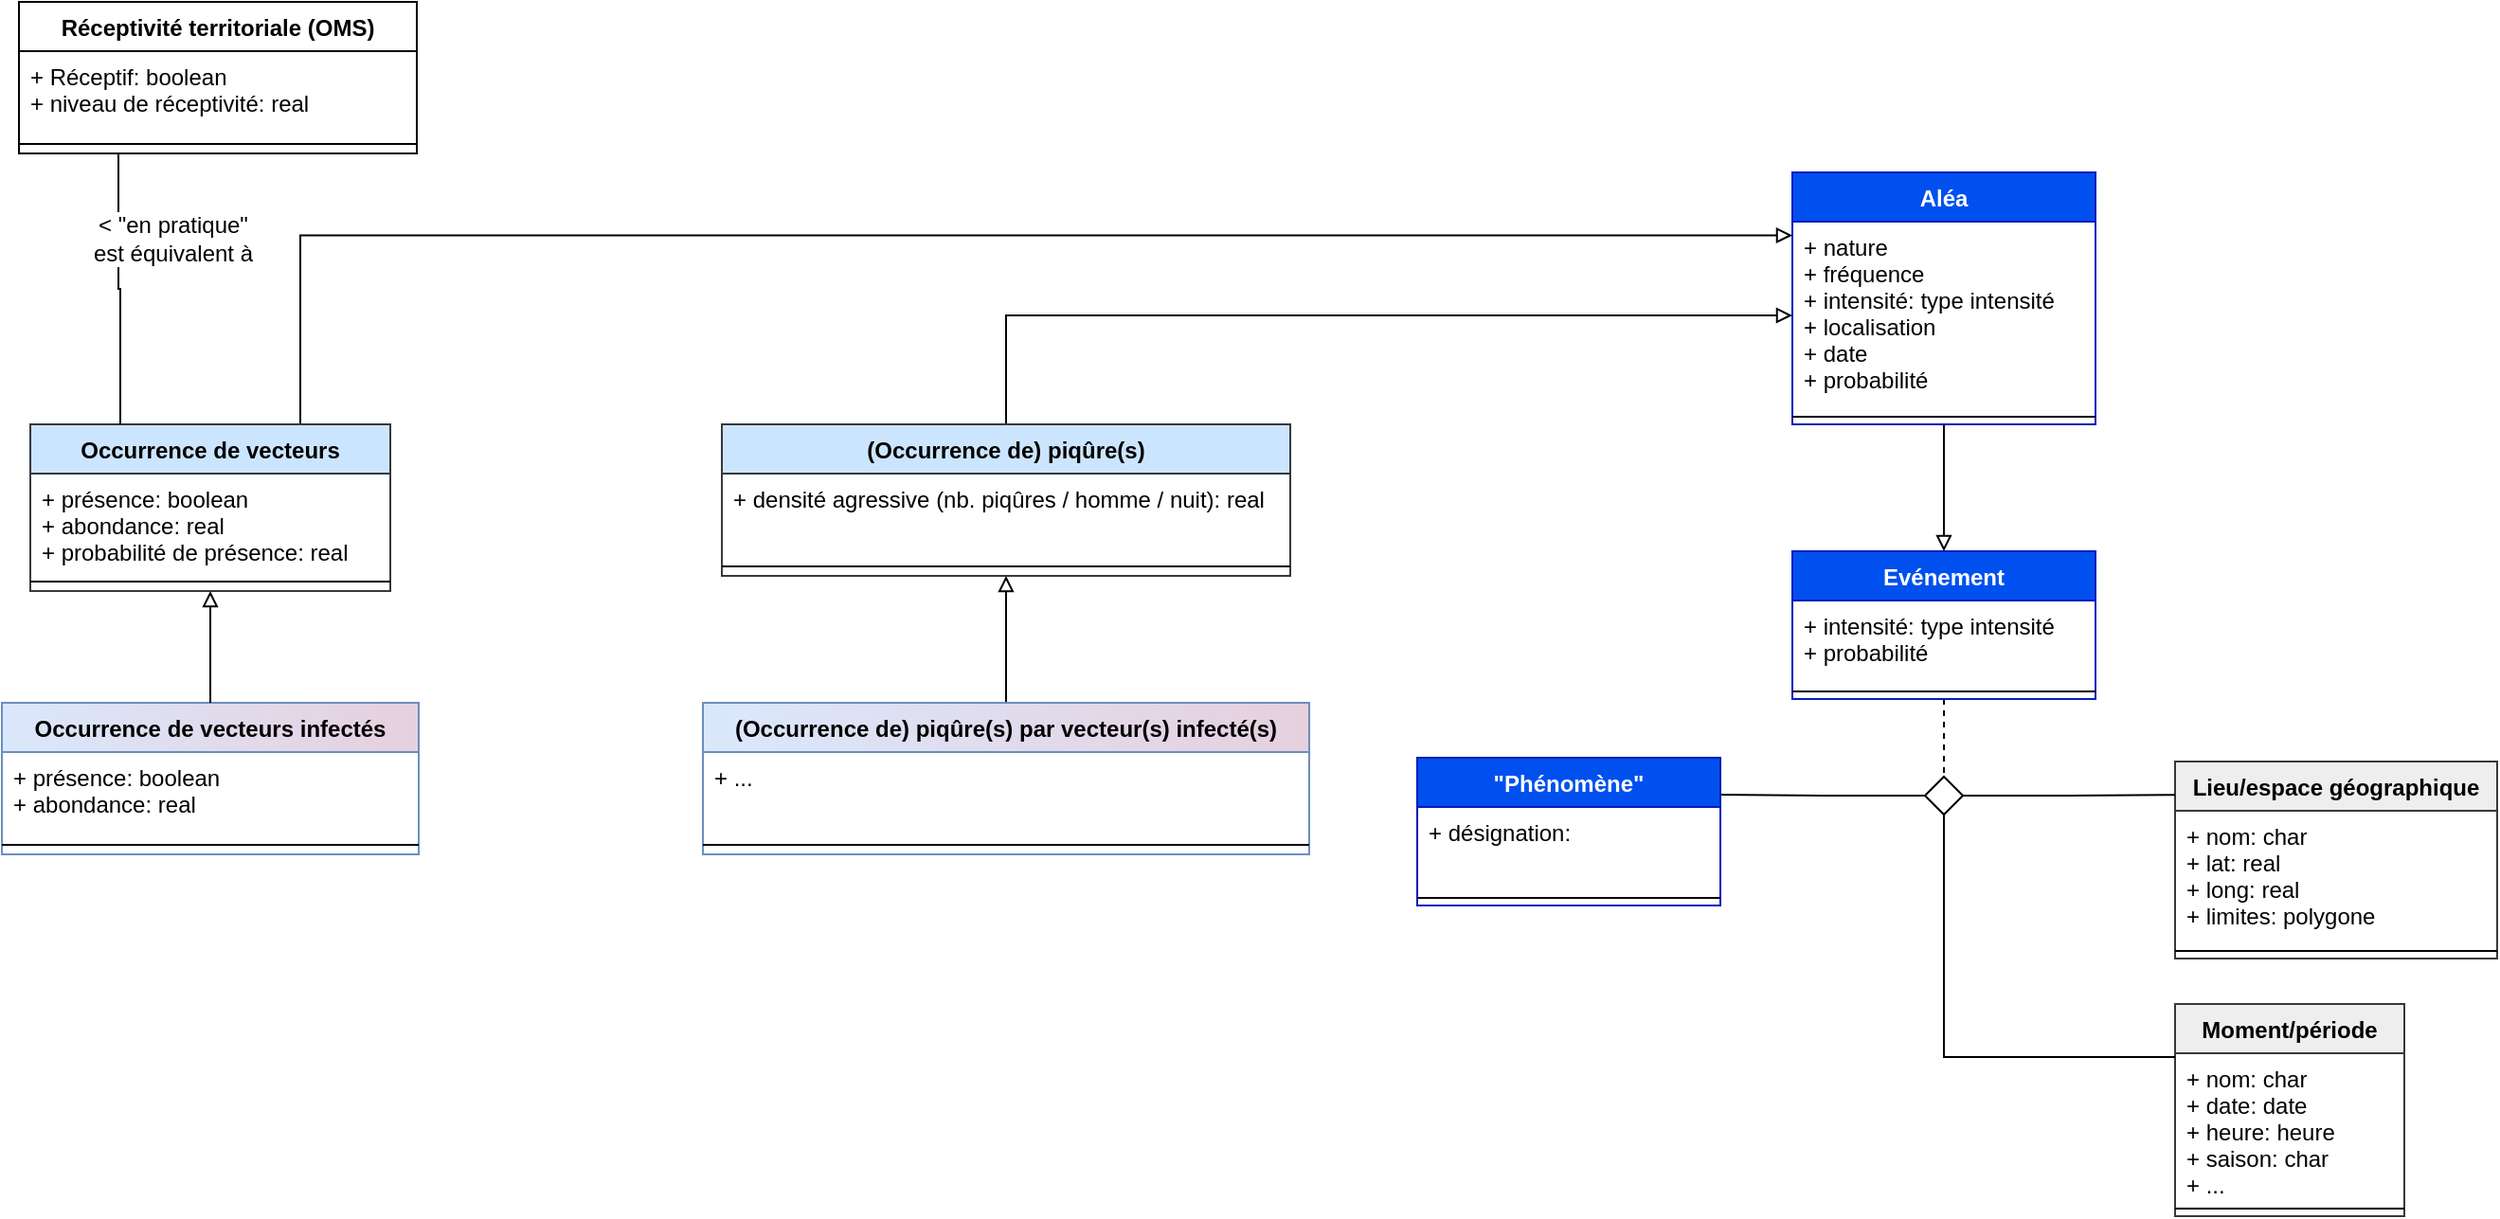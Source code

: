<mxfile version="21.4.0" type="github">
  <diagram name="Page-1" id="FIvBdgfq9ycOvnHmZ2SL">
    <mxGraphModel dx="2780" dy="1151" grid="1" gridSize="10" guides="1" tooltips="1" connect="1" arrows="1" fold="1" page="1" pageScale="1" pageWidth="827" pageHeight="1169" math="0" shadow="0">
      <root>
        <mxCell id="0" />
        <mxCell id="1" parent="0" />
        <mxCell id="Oas6D64xn_ZSXrLgNk8P-53" style="edgeStyle=orthogonalEdgeStyle;rounded=0;orthogonalLoop=1;jettySize=auto;html=1;exitX=0.5;exitY=1;exitDx=0;exitDy=0;entryX=0.5;entryY=0;entryDx=0;entryDy=0;endArrow=block;endFill=0;" edge="1" parent="1" source="Oas6D64xn_ZSXrLgNk8P-54" target="Oas6D64xn_ZSXrLgNk8P-99">
          <mxGeometry relative="1" as="geometry" />
        </mxCell>
        <mxCell id="Oas6D64xn_ZSXrLgNk8P-54" value="Aléa" style="swimlane;fontStyle=1;align=center;verticalAlign=top;childLayout=stackLayout;horizontal=1;startSize=26;horizontalStack=0;resizeParent=1;resizeParentMax=0;resizeLast=0;collapsible=1;marginBottom=0;fillColor=#0050ef;strokeColor=#001DBC;fontColor=#ffffff;" vertex="1" parent="1">
          <mxGeometry x="348" y="350" width="160" height="133" as="geometry" />
        </mxCell>
        <mxCell id="Oas6D64xn_ZSXrLgNk8P-55" value="+ nature&#xa;+ fréquence&#xa;+ intensité: type intensité&#xa;+ localisation&#xa;+ date&#xa;+ probabilité" style="text;strokeColor=none;fillColor=none;align=left;verticalAlign=top;spacingLeft=4;spacingRight=4;overflow=hidden;rotatable=0;points=[[0,0.5],[1,0.5]];portConstraint=eastwest;" vertex="1" parent="Oas6D64xn_ZSXrLgNk8P-54">
          <mxGeometry y="26" width="160" height="99" as="geometry" />
        </mxCell>
        <mxCell id="Oas6D64xn_ZSXrLgNk8P-56" value="" style="line;strokeWidth=1;fillColor=none;align=left;verticalAlign=middle;spacingTop=-1;spacingLeft=3;spacingRight=3;rotatable=0;labelPosition=right;points=[];portConstraint=eastwest;" vertex="1" parent="Oas6D64xn_ZSXrLgNk8P-54">
          <mxGeometry y="125" width="160" height="8" as="geometry" />
        </mxCell>
        <mxCell id="Oas6D64xn_ZSXrLgNk8P-64" style="edgeStyle=orthogonalEdgeStyle;rounded=0;orthogonalLoop=1;jettySize=auto;html=1;exitX=0.75;exitY=0;exitDx=0;exitDy=0;entryX=0;entryY=0.25;entryDx=0;entryDy=0;endArrow=block;endFill=0;" edge="1" parent="1" source="Oas6D64xn_ZSXrLgNk8P-66" target="Oas6D64xn_ZSXrLgNk8P-54">
          <mxGeometry relative="1" as="geometry">
            <mxPoint x="-5" y="478" as="targetPoint" />
          </mxGeometry>
        </mxCell>
        <mxCell id="Oas6D64xn_ZSXrLgNk8P-65" style="edgeStyle=orthogonalEdgeStyle;rounded=0;orthogonalLoop=1;jettySize=auto;html=1;exitX=0;exitY=0.5;exitDx=0;exitDy=0;entryX=1;entryY=0.25;entryDx=0;entryDy=0;endArrow=none;endFill=0;startArrow=none;" edge="1" parent="1" source="Oas6D64xn_ZSXrLgNk8P-98" target="Oas6D64xn_ZSXrLgNk8P-102">
          <mxGeometry relative="1" as="geometry">
            <mxPoint x="45" y="337" as="targetPoint" />
            <mxPoint x="215" y="1037" as="sourcePoint" />
          </mxGeometry>
        </mxCell>
        <mxCell id="Oas6D64xn_ZSXrLgNk8P-66" value="Occurrence de vecteurs" style="swimlane;fontStyle=1;align=center;verticalAlign=top;childLayout=stackLayout;horizontal=1;startSize=26;horizontalStack=0;resizeParent=1;resizeParentMax=0;resizeLast=0;collapsible=1;marginBottom=0;fillColor=#cce5ff;strokeColor=#36393d;" vertex="1" parent="1">
          <mxGeometry x="-582" y="483" width="190" height="88" as="geometry" />
        </mxCell>
        <mxCell id="Oas6D64xn_ZSXrLgNk8P-67" value="+ présence: boolean&#xa;+ abondance: real&#xa;+ probabilité de présence: real" style="text;strokeColor=none;fillColor=none;align=left;verticalAlign=top;spacingLeft=4;spacingRight=4;overflow=hidden;rotatable=0;points=[[0,0.5],[1,0.5]];portConstraint=eastwest;" vertex="1" parent="Oas6D64xn_ZSXrLgNk8P-66">
          <mxGeometry y="26" width="190" height="52" as="geometry" />
        </mxCell>
        <mxCell id="Oas6D64xn_ZSXrLgNk8P-68" value="" style="line;strokeWidth=1;fillColor=none;align=left;verticalAlign=middle;spacingTop=-1;spacingLeft=3;spacingRight=3;rotatable=0;labelPosition=right;points=[];portConstraint=eastwest;" vertex="1" parent="Oas6D64xn_ZSXrLgNk8P-66">
          <mxGeometry y="78" width="190" height="10" as="geometry" />
        </mxCell>
        <mxCell id="Oas6D64xn_ZSXrLgNk8P-72" value="Lieu/espace géographique" style="swimlane;fontStyle=1;align=center;verticalAlign=top;childLayout=stackLayout;horizontal=1;startSize=26;horizontalStack=0;resizeParent=1;resizeParentMax=0;resizeLast=0;collapsible=1;marginBottom=0;fillColor=#eeeeee;strokeColor=#36393d;" vertex="1" parent="1">
          <mxGeometry x="550" y="661" width="170" height="104" as="geometry">
            <mxRectangle x="600" y="310" width="90" height="26" as="alternateBounds" />
          </mxGeometry>
        </mxCell>
        <mxCell id="Oas6D64xn_ZSXrLgNk8P-73" value="+ nom: char&#xa;+ lat: real&#xa;+ long: real&#xa;+ limites: polygone" style="text;strokeColor=none;fillColor=none;align=left;verticalAlign=top;spacingLeft=4;spacingRight=4;overflow=hidden;rotatable=0;points=[[0,0.5],[1,0.5]];portConstraint=eastwest;" vertex="1" parent="Oas6D64xn_ZSXrLgNk8P-72">
          <mxGeometry y="26" width="170" height="70" as="geometry" />
        </mxCell>
        <mxCell id="Oas6D64xn_ZSXrLgNk8P-74" value="" style="line;strokeWidth=1;fillColor=none;align=left;verticalAlign=middle;spacingTop=-1;spacingLeft=3;spacingRight=3;rotatable=0;labelPosition=right;points=[];portConstraint=eastwest;" vertex="1" parent="Oas6D64xn_ZSXrLgNk8P-72">
          <mxGeometry y="96" width="170" height="8" as="geometry" />
        </mxCell>
        <mxCell id="Oas6D64xn_ZSXrLgNk8P-75" value="Réceptivité territoriale (OMS)" style="swimlane;fontStyle=1;align=center;verticalAlign=top;childLayout=stackLayout;horizontal=1;startSize=26;horizontalStack=0;resizeParent=1;resizeParentMax=0;resizeLast=0;collapsible=1;marginBottom=0;" vertex="1" parent="1">
          <mxGeometry x="-588" y="260" width="210" height="80" as="geometry">
            <mxRectangle x="600" y="310" width="90" height="26" as="alternateBounds" />
          </mxGeometry>
        </mxCell>
        <mxCell id="Oas6D64xn_ZSXrLgNk8P-76" value="+ Réceptif: boolean&#xa;+ niveau de réceptivité: real &#xa;" style="text;strokeColor=none;fillColor=none;align=left;verticalAlign=top;spacingLeft=4;spacingRight=4;overflow=hidden;rotatable=0;points=[[0,0.5],[1,0.5]];portConstraint=eastwest;" vertex="1" parent="Oas6D64xn_ZSXrLgNk8P-75">
          <mxGeometry y="26" width="210" height="44" as="geometry" />
        </mxCell>
        <mxCell id="Oas6D64xn_ZSXrLgNk8P-77" value="" style="line;strokeWidth=1;fillColor=none;align=left;verticalAlign=middle;spacingTop=-1;spacingLeft=3;spacingRight=3;rotatable=0;labelPosition=right;points=[];portConstraint=eastwest;" vertex="1" parent="Oas6D64xn_ZSXrLgNk8P-75">
          <mxGeometry y="70" width="210" height="10" as="geometry" />
        </mxCell>
        <mxCell id="Oas6D64xn_ZSXrLgNk8P-79" style="edgeStyle=orthogonalEdgeStyle;rounded=0;orthogonalLoop=1;jettySize=auto;html=1;entryX=0.25;entryY=0;entryDx=0;entryDy=0;fontFamily=Helvetica;fontSize=12;endArrow=none;endFill=0;exitX=0.25;exitY=1;exitDx=0;exitDy=0;" edge="1" parent="1" source="Oas6D64xn_ZSXrLgNk8P-75" target="Oas6D64xn_ZSXrLgNk8P-66">
          <mxGeometry relative="1" as="geometry" />
        </mxCell>
        <mxCell id="Oas6D64xn_ZSXrLgNk8P-80" value="&amp;lt; &quot;en pratique&quot;&lt;br&gt;est équivalent à" style="edgeLabel;html=1;align=center;verticalAlign=middle;resizable=0;points=[];fontSize=12;fontFamily=Helvetica;" vertex="1" connectable="0" parent="Oas6D64xn_ZSXrLgNk8P-79">
          <mxGeometry x="-0.379" relative="1" as="geometry">
            <mxPoint x="28" as="offset" />
          </mxGeometry>
        </mxCell>
        <mxCell id="Oas6D64xn_ZSXrLgNk8P-81" value="Occurrence de vecteurs infectés" style="swimlane;fontStyle=1;align=center;verticalAlign=top;childLayout=stackLayout;horizontal=1;startSize=26;horizontalStack=0;resizeParent=1;resizeParentMax=0;resizeLast=0;collapsible=1;marginBottom=0;fillColor=#dae8fc;strokeColor=#6c8ebf;gradientDirection=east;gradientColor=#E6D0DE;" vertex="1" parent="1">
          <mxGeometry x="-597" y="630" width="220" height="80" as="geometry" />
        </mxCell>
        <mxCell id="Oas6D64xn_ZSXrLgNk8P-82" value="+ présence: boolean&#xa;+ abondance: real" style="text;strokeColor=none;fillColor=none;align=left;verticalAlign=top;spacingLeft=4;spacingRight=4;overflow=hidden;rotatable=0;points=[[0,0.5],[1,0.5]];portConstraint=eastwest;" vertex="1" parent="Oas6D64xn_ZSXrLgNk8P-81">
          <mxGeometry y="26" width="220" height="44" as="geometry" />
        </mxCell>
        <mxCell id="Oas6D64xn_ZSXrLgNk8P-83" value="" style="line;strokeWidth=1;fillColor=none;align=left;verticalAlign=middle;spacingTop=-1;spacingLeft=3;spacingRight=3;rotatable=0;labelPosition=right;points=[];portConstraint=eastwest;" vertex="1" parent="Oas6D64xn_ZSXrLgNk8P-81">
          <mxGeometry y="70" width="220" height="10" as="geometry" />
        </mxCell>
        <mxCell id="Oas6D64xn_ZSXrLgNk8P-84" value="Moment/période" style="swimlane;fontStyle=1;align=center;verticalAlign=top;childLayout=stackLayout;horizontal=1;startSize=26;horizontalStack=0;resizeParent=1;resizeParentMax=0;resizeLast=0;collapsible=1;marginBottom=0;fillColor=#eeeeee;strokeColor=#36393d;" vertex="1" parent="1">
          <mxGeometry x="550" y="789" width="121" height="112" as="geometry">
            <mxRectangle x="600" y="310" width="90" height="26" as="alternateBounds" />
          </mxGeometry>
        </mxCell>
        <mxCell id="Oas6D64xn_ZSXrLgNk8P-85" value="+ nom: char&#xa;+ date: date&#xa;+ heure: heure&#xa;+ saison: char&#xa;+ ..." style="text;strokeColor=none;fillColor=none;align=left;verticalAlign=top;spacingLeft=4;spacingRight=4;overflow=hidden;rotatable=0;points=[[0,0.5],[1,0.5]];portConstraint=eastwest;" vertex="1" parent="Oas6D64xn_ZSXrLgNk8P-84">
          <mxGeometry y="26" width="121" height="78" as="geometry" />
        </mxCell>
        <mxCell id="Oas6D64xn_ZSXrLgNk8P-86" value="" style="line;strokeWidth=1;fillColor=none;align=left;verticalAlign=middle;spacingTop=-1;spacingLeft=3;spacingRight=3;rotatable=0;labelPosition=right;points=[];portConstraint=eastwest;" vertex="1" parent="Oas6D64xn_ZSXrLgNk8P-84">
          <mxGeometry y="104" width="121" height="8" as="geometry" />
        </mxCell>
        <mxCell id="Oas6D64xn_ZSXrLgNk8P-87" style="edgeStyle=orthogonalEdgeStyle;rounded=0;orthogonalLoop=1;jettySize=auto;html=1;entryX=0.5;entryY=1;entryDx=0;entryDy=0;startArrow=none;startFill=0;endArrow=block;endFill=0;exitX=0.5;exitY=0;exitDx=0;exitDy=0;" edge="1" parent="1" source="Oas6D64xn_ZSXrLgNk8P-81" target="Oas6D64xn_ZSXrLgNk8P-66">
          <mxGeometry relative="1" as="geometry" />
        </mxCell>
        <mxCell id="Oas6D64xn_ZSXrLgNk8P-88" style="edgeStyle=orthogonalEdgeStyle;rounded=0;orthogonalLoop=1;jettySize=auto;html=1;fontSize=17;fontColor=#EA6B66;startArrow=none;startFill=0;endArrow=block;endFill=0;entryX=0;entryY=0.5;entryDx=0;entryDy=0;exitX=0.5;exitY=0;exitDx=0;exitDy=0;" edge="1" parent="1" source="Oas6D64xn_ZSXrLgNk8P-89" target="Oas6D64xn_ZSXrLgNk8P-55">
          <mxGeometry relative="1" as="geometry">
            <mxPoint x="229.308" y="445.077" as="targetPoint" />
          </mxGeometry>
        </mxCell>
        <mxCell id="Oas6D64xn_ZSXrLgNk8P-89" value="(Occurrence de) piqûre(s)" style="swimlane;fontStyle=1;align=center;verticalAlign=top;childLayout=stackLayout;horizontal=1;startSize=26;horizontalStack=0;resizeParent=1;resizeParentMax=0;resizeLast=0;collapsible=1;marginBottom=0;fillColor=#cce5ff;strokeColor=#36393d;" vertex="1" parent="1">
          <mxGeometry x="-217" y="483" width="300" height="80" as="geometry" />
        </mxCell>
        <mxCell id="Oas6D64xn_ZSXrLgNk8P-90" value="+ densité agressive (nb. piqûres / homme / nuit): real" style="text;strokeColor=none;fillColor=none;align=left;verticalAlign=top;spacingLeft=4;spacingRight=4;overflow=hidden;rotatable=0;points=[[0,0.5],[1,0.5]];portConstraint=eastwest;" vertex="1" parent="Oas6D64xn_ZSXrLgNk8P-89">
          <mxGeometry y="26" width="300" height="44" as="geometry" />
        </mxCell>
        <mxCell id="Oas6D64xn_ZSXrLgNk8P-91" value="" style="line;strokeWidth=1;fillColor=none;align=left;verticalAlign=middle;spacingTop=-1;spacingLeft=3;spacingRight=3;rotatable=0;labelPosition=right;points=[];portConstraint=eastwest;" vertex="1" parent="Oas6D64xn_ZSXrLgNk8P-89">
          <mxGeometry y="70" width="300" height="10" as="geometry" />
        </mxCell>
        <mxCell id="Oas6D64xn_ZSXrLgNk8P-92" style="edgeStyle=orthogonalEdgeStyle;rounded=0;orthogonalLoop=1;jettySize=auto;html=1;exitX=0.5;exitY=0;exitDx=0;exitDy=0;entryX=0.5;entryY=1;entryDx=0;entryDy=0;fontSize=17;fontColor=#EA6B66;startArrow=none;startFill=0;endArrow=block;endFill=0;" edge="1" parent="1" source="Oas6D64xn_ZSXrLgNk8P-93" target="Oas6D64xn_ZSXrLgNk8P-89">
          <mxGeometry relative="1" as="geometry" />
        </mxCell>
        <mxCell id="Oas6D64xn_ZSXrLgNk8P-93" value="(Occurrence de) piqûre(s) par vecteur(s) infecté(s)" style="swimlane;fontStyle=1;align=center;verticalAlign=top;childLayout=stackLayout;horizontal=1;startSize=26;horizontalStack=0;resizeParent=1;resizeParentMax=0;resizeLast=0;collapsible=1;marginBottom=0;fillColor=#dae8fc;strokeColor=#6c8ebf;gradientDirection=east;gradientColor=#E6D0DE;" vertex="1" parent="1">
          <mxGeometry x="-227" y="630" width="320" height="80" as="geometry" />
        </mxCell>
        <mxCell id="Oas6D64xn_ZSXrLgNk8P-94" value="+ ..." style="text;strokeColor=none;fillColor=none;align=left;verticalAlign=top;spacingLeft=4;spacingRight=4;overflow=hidden;rotatable=0;points=[[0,0.5],[1,0.5]];portConstraint=eastwest;" vertex="1" parent="Oas6D64xn_ZSXrLgNk8P-93">
          <mxGeometry y="26" width="320" height="44" as="geometry" />
        </mxCell>
        <mxCell id="Oas6D64xn_ZSXrLgNk8P-95" value="" style="line;strokeWidth=1;fillColor=none;align=left;verticalAlign=middle;spacingTop=-1;spacingLeft=3;spacingRight=3;rotatable=0;labelPosition=right;points=[];portConstraint=eastwest;" vertex="1" parent="Oas6D64xn_ZSXrLgNk8P-93">
          <mxGeometry y="70" width="320" height="10" as="geometry" />
        </mxCell>
        <mxCell id="Oas6D64xn_ZSXrLgNk8P-96" style="edgeStyle=orthogonalEdgeStyle;rounded=0;orthogonalLoop=1;jettySize=auto;html=1;fontSize=17;fontColor=#EA6B66;startArrow=none;startFill=0;endArrow=none;endFill=0;entryX=0;entryY=0.169;entryDx=0;entryDy=0;entryPerimeter=0;" edge="1" parent="1" source="Oas6D64xn_ZSXrLgNk8P-98" target="Oas6D64xn_ZSXrLgNk8P-72">
          <mxGeometry relative="1" as="geometry">
            <mxPoint x="763" y="612" as="targetPoint" />
          </mxGeometry>
        </mxCell>
        <mxCell id="Oas6D64xn_ZSXrLgNk8P-97" style="edgeStyle=orthogonalEdgeStyle;rounded=0;orthogonalLoop=1;jettySize=auto;html=1;entryX=0;entryY=0.25;entryDx=0;entryDy=0;fontSize=17;fontColor=#EA6B66;startArrow=none;startFill=0;endArrow=none;endFill=0;exitX=0.5;exitY=1;exitDx=0;exitDy=0;exitPerimeter=0;" edge="1" parent="1" source="Oas6D64xn_ZSXrLgNk8P-98" target="Oas6D64xn_ZSXrLgNk8P-84">
          <mxGeometry relative="1" as="geometry" />
        </mxCell>
        <mxCell id="Oas6D64xn_ZSXrLgNk8P-98" value="" style="rhombus;aspect=fixed;" vertex="1" parent="1">
          <mxGeometry x="418" y="669" width="20" height="20" as="geometry" />
        </mxCell>
        <mxCell id="Oas6D64xn_ZSXrLgNk8P-99" value="Evénement" style="swimlane;fontStyle=1;align=center;verticalAlign=top;childLayout=stackLayout;horizontal=1;startSize=26;horizontalStack=0;resizeParent=1;resizeParentMax=0;resizeLast=0;collapsible=1;marginBottom=0;fillColor=#0050ef;strokeColor=#001DBC;fontColor=#ffffff;" vertex="1" parent="1">
          <mxGeometry x="348" y="550" width="160" height="78" as="geometry" />
        </mxCell>
        <mxCell id="Oas6D64xn_ZSXrLgNk8P-100" value="+ intensité: type intensité&#xa;+ probabilité" style="text;strokeColor=none;fillColor=none;align=left;verticalAlign=top;spacingLeft=4;spacingRight=4;overflow=hidden;rotatable=0;points=[[0,0.5],[1,0.5]];portConstraint=eastwest;" vertex="1" parent="Oas6D64xn_ZSXrLgNk8P-99">
          <mxGeometry y="26" width="160" height="44" as="geometry" />
        </mxCell>
        <mxCell id="Oas6D64xn_ZSXrLgNk8P-101" value="" style="line;strokeWidth=1;fillColor=none;align=left;verticalAlign=middle;spacingTop=-1;spacingLeft=3;spacingRight=3;rotatable=0;labelPosition=right;points=[];portConstraint=eastwest;" vertex="1" parent="Oas6D64xn_ZSXrLgNk8P-99">
          <mxGeometry y="70" width="160" height="8" as="geometry" />
        </mxCell>
        <mxCell id="Oas6D64xn_ZSXrLgNk8P-102" value="&quot;Phénomène&quot;" style="swimlane;fontStyle=1;align=center;verticalAlign=top;childLayout=stackLayout;horizontal=1;startSize=26;horizontalStack=0;resizeParent=1;resizeParentMax=0;resizeLast=0;collapsible=1;marginBottom=0;fillColor=#0050ef;strokeColor=#001DBC;fontColor=#ffffff;" vertex="1" parent="1">
          <mxGeometry x="150" y="659" width="160" height="78" as="geometry" />
        </mxCell>
        <mxCell id="Oas6D64xn_ZSXrLgNk8P-103" value="+ désignation: " style="text;strokeColor=none;fillColor=none;align=left;verticalAlign=top;spacingLeft=4;spacingRight=4;overflow=hidden;rotatable=0;points=[[0,0.5],[1,0.5]];portConstraint=eastwest;" vertex="1" parent="Oas6D64xn_ZSXrLgNk8P-102">
          <mxGeometry y="26" width="160" height="44" as="geometry" />
        </mxCell>
        <mxCell id="Oas6D64xn_ZSXrLgNk8P-104" value="" style="line;strokeWidth=1;fillColor=none;align=left;verticalAlign=middle;spacingTop=-1;spacingLeft=3;spacingRight=3;rotatable=0;labelPosition=right;points=[];portConstraint=eastwest;" vertex="1" parent="Oas6D64xn_ZSXrLgNk8P-102">
          <mxGeometry y="70" width="160" height="8" as="geometry" />
        </mxCell>
        <mxCell id="Oas6D64xn_ZSXrLgNk8P-105" style="edgeStyle=orthogonalEdgeStyle;rounded=0;orthogonalLoop=1;jettySize=auto;html=1;entryX=0.5;entryY=0;entryDx=0;entryDy=0;endArrow=none;endFill=0;dashed=1;exitX=0.5;exitY=1;exitDx=0;exitDy=0;" edge="1" parent="1" source="Oas6D64xn_ZSXrLgNk8P-99" target="Oas6D64xn_ZSXrLgNk8P-98">
          <mxGeometry relative="1" as="geometry" />
        </mxCell>
      </root>
    </mxGraphModel>
  </diagram>
</mxfile>
